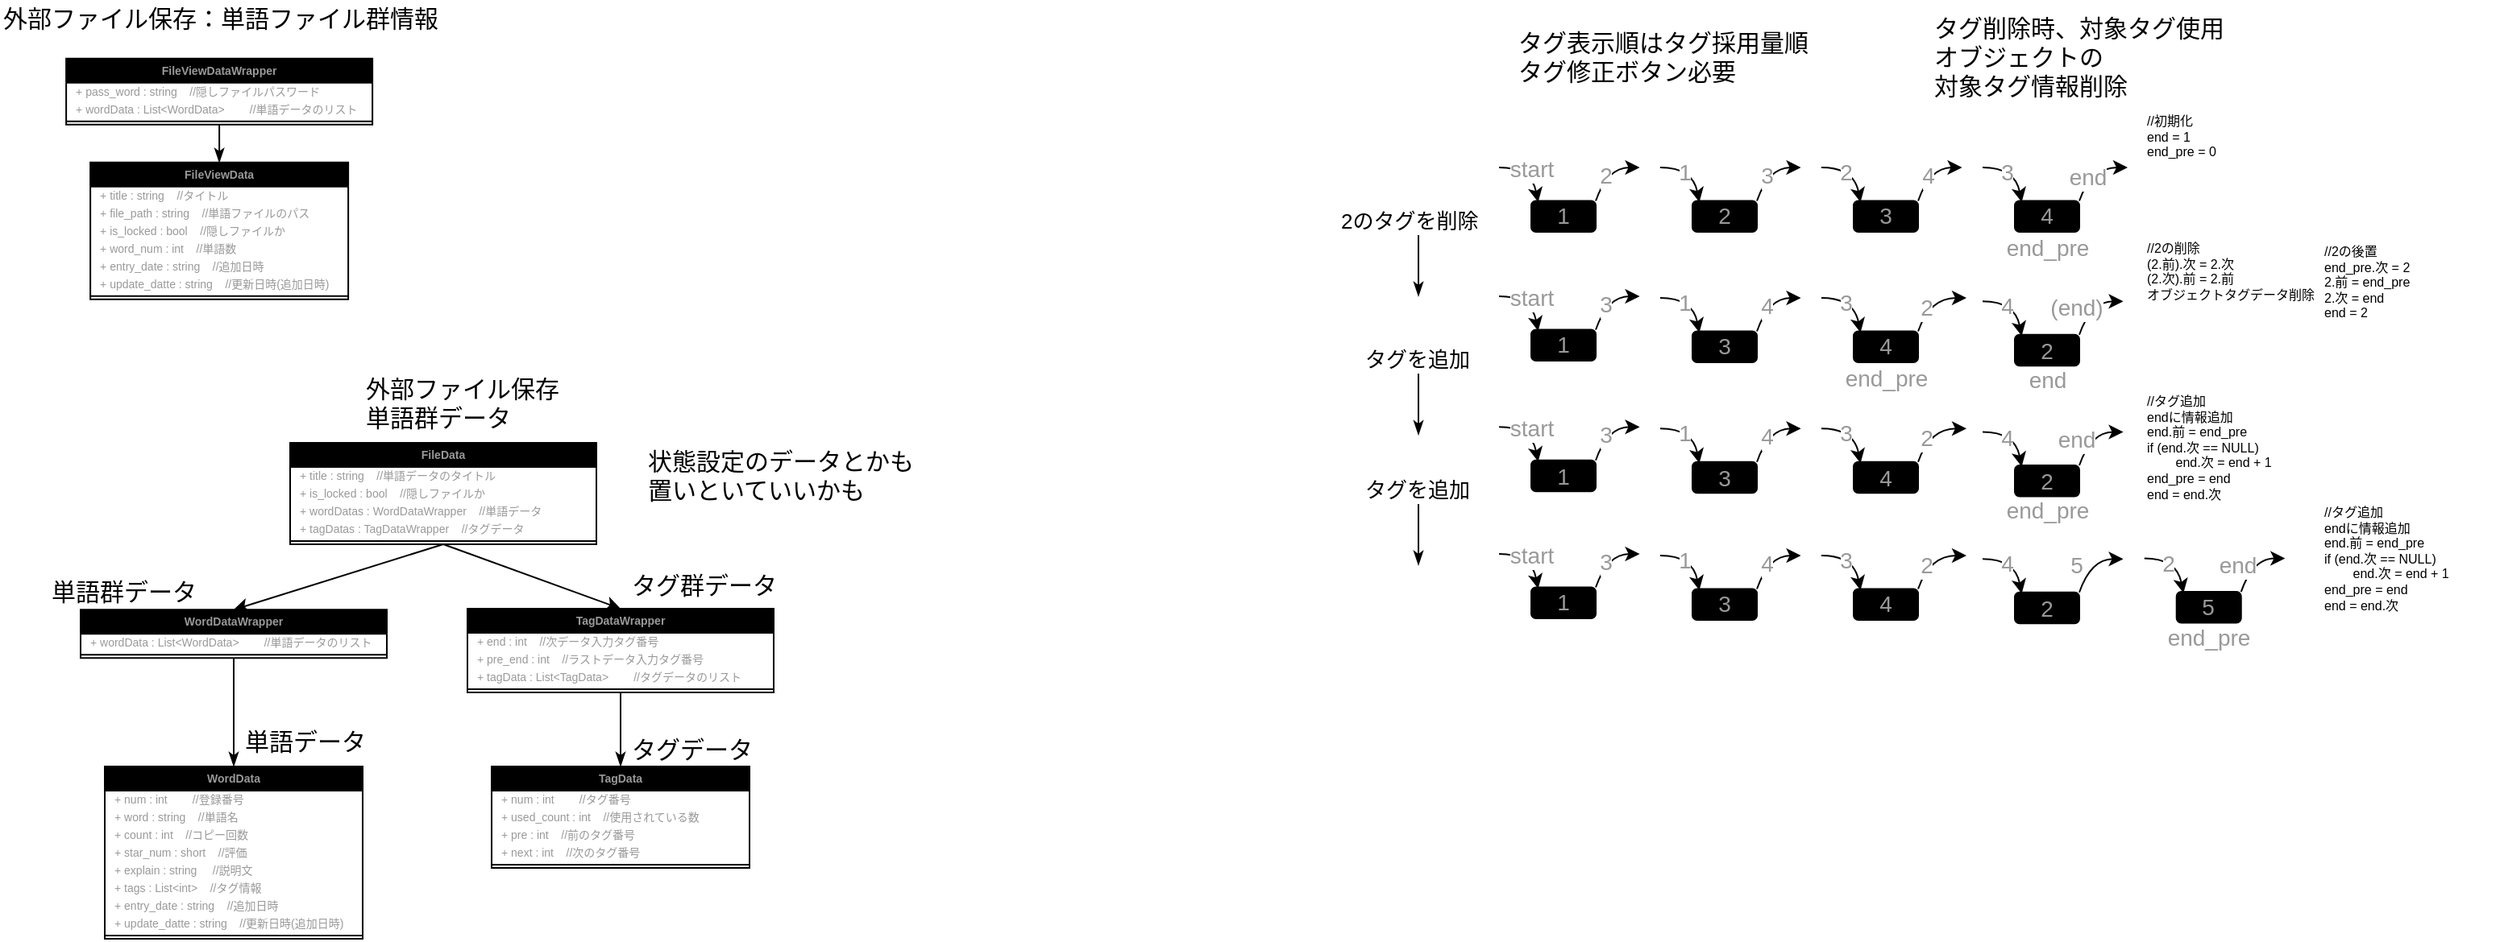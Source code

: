 <mxfile>
    <diagram id="vcL6-Ej94j082WODxmDW" name="データ設計">
        <mxGraphModel dx="571" dy="265" grid="1" gridSize="10" guides="1" tooltips="1" connect="1" arrows="1" fold="1" page="1" pageScale="1" pageWidth="827" pageHeight="1169" math="0" shadow="0">
            <root>
                <mxCell id="0"/>
                <mxCell id="1" parent="0"/>
                <mxCell id="2" style="edgeStyle=none;jumpSize=3;html=1;fontSize=7;fontColor=#999999;endArrow=classicThin;endFill=1;exitX=0.5;exitY=1;exitDx=0;exitDy=0;entryX=0.5;entryY=0;entryDx=0;entryDy=0;" edge="1" parent="1" source="13" target="3">
                    <mxGeometry relative="1" as="geometry">
                        <mxPoint x="176.06" y="220.43" as="targetPoint"/>
                        <mxPoint x="196.06" y="210.43" as="sourcePoint"/>
                    </mxGeometry>
                </mxCell>
                <mxCell id="3" value="FileViewData" style="swimlane;fontStyle=1;align=center;verticalAlign=middle;childLayout=stackLayout;horizontal=1;startSize=15;horizontalStack=0;resizeParent=1;resizeParentMax=0;resizeLast=0;collapsible=1;marginBottom=0;labelBackgroundColor=none;sketch=0;fontSize=7;fontColor=#999999;fillColor=#000000;spacingLeft=0;" vertex="1" parent="1">
                    <mxGeometry x="96.06" y="224.93" width="160" height="85" as="geometry">
                        <mxRectangle x="550" y="410" width="90" height="20" as="alternateBounds"/>
                    </mxGeometry>
                </mxCell>
                <mxCell id="4" value="+ title : string    //タイトル" style="text;strokeColor=none;fillColor=none;align=left;verticalAlign=middle;spacingLeft=4;spacingRight=4;overflow=hidden;rotatable=0;points=[[0,0.5],[1,0.5]];portConstraint=eastwest;labelBackgroundColor=none;sketch=0;fontSize=7;fontColor=#999999;" vertex="1" parent="3">
                    <mxGeometry y="15" width="160" height="11" as="geometry"/>
                </mxCell>
                <mxCell id="150" value="+ file_path : string    //単語ファイルのパス" style="text;strokeColor=none;fillColor=none;align=left;verticalAlign=middle;spacingLeft=4;spacingRight=4;overflow=hidden;rotatable=0;points=[[0,0.5],[1,0.5]];portConstraint=eastwest;labelBackgroundColor=none;sketch=0;fontSize=7;fontColor=#999999;" vertex="1" parent="3">
                    <mxGeometry y="26" width="160" height="11" as="geometry"/>
                </mxCell>
                <mxCell id="5" value="+ is_locked : bool    //隠しファイルか" style="text;strokeColor=none;fillColor=none;align=left;verticalAlign=middle;spacingLeft=4;spacingRight=4;overflow=hidden;rotatable=0;points=[[0,0.5],[1,0.5]];portConstraint=eastwest;labelBackgroundColor=none;sketch=0;fontSize=7;fontColor=#999999;" vertex="1" parent="3">
                    <mxGeometry y="37" width="160" height="11" as="geometry"/>
                </mxCell>
                <mxCell id="9" value="+ word_num : int    //単語数" style="text;strokeColor=none;fillColor=none;align=left;verticalAlign=middle;spacingLeft=4;spacingRight=4;overflow=hidden;rotatable=0;points=[[0,0.5],[1,0.5]];portConstraint=eastwest;labelBackgroundColor=none;sketch=0;fontSize=7;fontColor=#999999;" vertex="1" parent="3">
                    <mxGeometry y="48" width="160" height="11" as="geometry"/>
                </mxCell>
                <mxCell id="10" value="+ entry_date : string    //追加日時" style="text;strokeColor=none;fillColor=none;align=left;verticalAlign=middle;spacingLeft=4;spacingRight=4;overflow=hidden;rotatable=0;points=[[0,0.5],[1,0.5]];portConstraint=eastwest;labelBackgroundColor=none;sketch=0;fontSize=7;fontColor=#999999;" vertex="1" parent="3">
                    <mxGeometry y="59" width="160" height="11" as="geometry"/>
                </mxCell>
                <mxCell id="11" value="+ update_datte : string    //更新日時(追加日時)" style="text;strokeColor=none;fillColor=none;align=left;verticalAlign=middle;spacingLeft=4;spacingRight=4;overflow=hidden;rotatable=0;points=[[0,0.5],[1,0.5]];portConstraint=eastwest;labelBackgroundColor=none;sketch=0;fontSize=7;fontColor=#999999;" vertex="1" parent="3">
                    <mxGeometry y="70" width="160" height="11" as="geometry"/>
                </mxCell>
                <mxCell id="12" value="" style="line;strokeWidth=1;fillColor=none;align=left;verticalAlign=middle;spacingTop=-1;spacingLeft=3;spacingRight=3;rotatable=0;labelPosition=right;points=[];portConstraint=eastwest;strokeColor=inherit;labelBackgroundColor=none;sketch=0;fontSize=7;fontColor=#999999;" vertex="1" parent="3">
                    <mxGeometry y="81" width="160" height="4" as="geometry"/>
                </mxCell>
                <mxCell id="13" value="FileViewDataWrapper" style="swimlane;fontStyle=1;align=center;verticalAlign=middle;childLayout=stackLayout;horizontal=1;startSize=15;horizontalStack=0;resizeParent=1;resizeParentMax=0;resizeLast=0;collapsible=1;marginBottom=0;labelBackgroundColor=none;sketch=0;fontSize=7;fontColor=#999999;fillColor=#000000;spacingLeft=0;" vertex="1" parent="1">
                    <mxGeometry x="81.06" y="160.43" width="190" height="41" as="geometry">
                        <mxRectangle x="550" y="410" width="90" height="20" as="alternateBounds"/>
                    </mxGeometry>
                </mxCell>
                <mxCell id="166" value="+ pass_word : string    //隠しファイルパスワード" style="text;strokeColor=none;fillColor=none;align=left;verticalAlign=middle;spacingLeft=4;spacingRight=4;overflow=hidden;rotatable=0;points=[[0,0.5],[1,0.5]];portConstraint=eastwest;labelBackgroundColor=none;sketch=0;fontSize=7;fontColor=#999999;" vertex="1" parent="13">
                    <mxGeometry y="15" width="190" height="11" as="geometry"/>
                </mxCell>
                <mxCell id="14" value="+ wordData : List&lt;WordData&gt;        //単語データのリスト" style="text;strokeColor=none;fillColor=none;align=left;verticalAlign=middle;spacingLeft=4;spacingRight=4;overflow=hidden;rotatable=0;points=[[0,0.5],[1,0.5]];portConstraint=eastwest;labelBackgroundColor=none;sketch=0;fontSize=7;fontColor=#999999;" vertex="1" parent="13">
                    <mxGeometry y="26" width="190" height="11" as="geometry"/>
                </mxCell>
                <mxCell id="15" value="" style="line;strokeWidth=1;fillColor=none;align=left;verticalAlign=middle;spacingTop=-1;spacingLeft=3;spacingRight=3;rotatable=0;labelPosition=right;points=[];portConstraint=eastwest;strokeColor=inherit;labelBackgroundColor=none;sketch=0;fontSize=7;fontColor=#999999;" vertex="1" parent="13">
                    <mxGeometry y="37" width="190" height="4" as="geometry"/>
                </mxCell>
                <mxCell id="16" value="外部ファイル保存：単語ファイル群情報" style="text;html=1;strokeColor=none;fillColor=none;align=left;verticalAlign=top;whiteSpace=wrap;rounded=0;labelBackgroundColor=default;sketch=0;fontSize=15;fontColor=default;spacingTop=-4;" vertex="1" parent="1">
                    <mxGeometry x="40" y="124.18" width="290" height="22" as="geometry"/>
                </mxCell>
                <mxCell id="18" value="タグ表示順はタグ採用量順&lt;br&gt;タグ修正ボタン必要" style="text;html=1;strokeColor=none;fillColor=none;align=left;verticalAlign=top;whiteSpace=wrap;rounded=0;labelBackgroundColor=default;sketch=0;fontSize=15;fontColor=default;spacingTop=-4;" vertex="1" parent="1">
                    <mxGeometry x="980" y="139" width="200" height="42" as="geometry"/>
                </mxCell>
                <mxCell id="19" style="edgeStyle=none;jumpSize=3;html=1;fontSize=7;fontColor=#999999;endArrow=classicThin;endFill=1;exitX=0.5;exitY=1;exitDx=0;exitDy=0;entryX=0.5;entryY=0;entryDx=0;entryDy=0;" edge="1" parent="1" source="30" target="20">
                    <mxGeometry relative="1" as="geometry">
                        <mxPoint x="185" y="562.63" as="targetPoint"/>
                        <mxPoint x="205" y="552.63" as="sourcePoint"/>
                    </mxGeometry>
                </mxCell>
                <mxCell id="20" value="WordData" style="swimlane;fontStyle=1;align=center;verticalAlign=middle;childLayout=stackLayout;horizontal=1;startSize=15;horizontalStack=0;resizeParent=1;resizeParentMax=0;resizeLast=0;collapsible=1;marginBottom=0;labelBackgroundColor=none;sketch=0;fontSize=7;fontColor=#999999;fillColor=#000000;spacingLeft=0;" vertex="1" parent="1">
                    <mxGeometry x="105" y="600" width="160" height="107" as="geometry">
                        <mxRectangle x="550" y="410" width="90" height="20" as="alternateBounds"/>
                    </mxGeometry>
                </mxCell>
                <mxCell id="21" value="+ num : int        //登録番号&#10;" style="text;strokeColor=none;fillColor=none;align=left;verticalAlign=middle;spacingLeft=4;spacingRight=4;overflow=hidden;rotatable=0;points=[[0,0.5],[1,0.5]];portConstraint=eastwest;labelBackgroundColor=none;sketch=0;fontSize=7;fontColor=#999999;" vertex="1" parent="20">
                    <mxGeometry y="15" width="160" height="11" as="geometry"/>
                </mxCell>
                <mxCell id="22" value="+ word : string    //単語名" style="text;strokeColor=none;fillColor=none;align=left;verticalAlign=middle;spacingLeft=4;spacingRight=4;overflow=hidden;rotatable=0;points=[[0,0.5],[1,0.5]];portConstraint=eastwest;labelBackgroundColor=none;sketch=0;fontSize=7;fontColor=#999999;" vertex="1" parent="20">
                    <mxGeometry y="26" width="160" height="11" as="geometry"/>
                </mxCell>
                <mxCell id="23" value="+ count : int    //コピー回数&#10;" style="text;strokeColor=none;fillColor=none;align=left;verticalAlign=middle;spacingLeft=4;spacingRight=4;overflow=hidden;rotatable=0;points=[[0,0.5],[1,0.5]];portConstraint=eastwest;labelBackgroundColor=none;sketch=0;fontSize=7;fontColor=#999999;" vertex="1" parent="20">
                    <mxGeometry y="37" width="160" height="11" as="geometry"/>
                </mxCell>
                <mxCell id="24" value="+ star_num : short    //評価" style="text;strokeColor=none;fillColor=none;align=left;verticalAlign=middle;spacingLeft=4;spacingRight=4;overflow=hidden;rotatable=0;points=[[0,0.5],[1,0.5]];portConstraint=eastwest;labelBackgroundColor=none;sketch=0;fontSize=7;fontColor=#999999;" vertex="1" parent="20">
                    <mxGeometry y="48" width="160" height="11" as="geometry"/>
                </mxCell>
                <mxCell id="25" value="+ explain : string     //説明文" style="text;strokeColor=none;fillColor=none;align=left;verticalAlign=middle;spacingLeft=4;spacingRight=4;overflow=hidden;rotatable=0;points=[[0,0.5],[1,0.5]];portConstraint=eastwest;labelBackgroundColor=none;sketch=0;fontSize=7;fontColor=#999999;" vertex="1" parent="20">
                    <mxGeometry y="59" width="160" height="11" as="geometry"/>
                </mxCell>
                <mxCell id="26" value="+ tags : List&lt;int&gt;    //タグ情報" style="text;strokeColor=none;fillColor=none;align=left;verticalAlign=middle;spacingLeft=4;spacingRight=4;overflow=hidden;rotatable=0;points=[[0,0.5],[1,0.5]];portConstraint=eastwest;labelBackgroundColor=none;sketch=0;fontSize=7;fontColor=#999999;" vertex="1" parent="20">
                    <mxGeometry y="70" width="160" height="11" as="geometry"/>
                </mxCell>
                <mxCell id="27" value="+ entry_date : string    //追加日時" style="text;strokeColor=none;fillColor=none;align=left;verticalAlign=middle;spacingLeft=4;spacingRight=4;overflow=hidden;rotatable=0;points=[[0,0.5],[1,0.5]];portConstraint=eastwest;labelBackgroundColor=none;sketch=0;fontSize=7;fontColor=#999999;" vertex="1" parent="20">
                    <mxGeometry y="81" width="160" height="11" as="geometry"/>
                </mxCell>
                <mxCell id="28" value="+ update_datte : string    //更新日時(追加日時)" style="text;strokeColor=none;fillColor=none;align=left;verticalAlign=middle;spacingLeft=4;spacingRight=4;overflow=hidden;rotatable=0;points=[[0,0.5],[1,0.5]];portConstraint=eastwest;labelBackgroundColor=none;sketch=0;fontSize=7;fontColor=#999999;" vertex="1" parent="20">
                    <mxGeometry y="92" width="160" height="11" as="geometry"/>
                </mxCell>
                <mxCell id="29" value="" style="line;strokeWidth=1;fillColor=none;align=left;verticalAlign=middle;spacingTop=-1;spacingLeft=3;spacingRight=3;rotatable=0;labelPosition=right;points=[];portConstraint=eastwest;strokeColor=inherit;labelBackgroundColor=none;sketch=0;fontSize=7;fontColor=#999999;" vertex="1" parent="20">
                    <mxGeometry y="103" width="160" height="4" as="geometry"/>
                </mxCell>
                <mxCell id="30" value="WordDataWrapper" style="swimlane;fontStyle=1;align=center;verticalAlign=middle;childLayout=stackLayout;horizontal=1;startSize=15;horizontalStack=0;resizeParent=1;resizeParentMax=0;resizeLast=0;collapsible=1;marginBottom=0;labelBackgroundColor=none;sketch=0;fontSize=7;fontColor=#999999;fillColor=#000000;spacingLeft=0;" vertex="1" parent="1">
                    <mxGeometry x="90" y="502.63" width="190" height="30" as="geometry">
                        <mxRectangle x="550" y="410" width="90" height="20" as="alternateBounds"/>
                    </mxGeometry>
                </mxCell>
                <mxCell id="31" value="+ wordData : List&lt;WordData&gt;        //単語データのリスト" style="text;strokeColor=none;fillColor=none;align=left;verticalAlign=middle;spacingLeft=4;spacingRight=4;overflow=hidden;rotatable=0;points=[[0,0.5],[1,0.5]];portConstraint=eastwest;labelBackgroundColor=none;sketch=0;fontSize=7;fontColor=#999999;" vertex="1" parent="30">
                    <mxGeometry y="15" width="190" height="11" as="geometry"/>
                </mxCell>
                <mxCell id="32" value="" style="line;strokeWidth=1;fillColor=none;align=left;verticalAlign=middle;spacingTop=-1;spacingLeft=3;spacingRight=3;rotatable=0;labelPosition=right;points=[];portConstraint=eastwest;strokeColor=inherit;labelBackgroundColor=none;sketch=0;fontSize=7;fontColor=#999999;" vertex="1" parent="30">
                    <mxGeometry y="26" width="190" height="4" as="geometry"/>
                </mxCell>
                <mxCell id="33" value="タグ削除時、対象タグ使用オブジェクトの&lt;br&gt;対象タグ情報削除" style="text;html=1;strokeColor=none;fillColor=none;align=left;verticalAlign=top;whiteSpace=wrap;rounded=0;labelBackgroundColor=default;sketch=0;fontSize=15;fontColor=default;spacingTop=-4;" vertex="1" parent="1">
                    <mxGeometry x="1238" y="130" width="190" height="42" as="geometry"/>
                </mxCell>
                <mxCell id="34" value="" style="curved=1;endArrow=classic;html=1;fontSize=7;fontColor=#999999;jumpSize=3;entryX=0.107;entryY=0.038;entryDx=0;entryDy=0;entryPerimeter=0;" edge="1" parent="1" target="36">
                    <mxGeometry width="50" height="50" relative="1" as="geometry">
                        <mxPoint x="970" y="228" as="sourcePoint"/>
                        <mxPoint x="960.36" y="305.306" as="targetPoint"/>
                        <Array as="points">
                            <mxPoint x="990" y="228"/>
                        </Array>
                    </mxGeometry>
                </mxCell>
                <mxCell id="35" value="start" style="edgeLabel;html=1;align=center;verticalAlign=middle;resizable=0;points=[];fontSize=14;fontColor=#999999;" vertex="1" connectable="0" parent="34">
                    <mxGeometry x="-0.304" y="-3" relative="1" as="geometry">
                        <mxPoint x="5" y="-2" as="offset"/>
                    </mxGeometry>
                </mxCell>
                <mxCell id="36" value="1" style="rounded=1;whiteSpace=wrap;html=1;labelBackgroundColor=#000000;sketch=0;fontSize=14;fontColor=#999999;fillColor=#000000;" vertex="1" parent="1">
                    <mxGeometry x="990" y="248.75" width="40" height="19.25" as="geometry"/>
                </mxCell>
                <mxCell id="37" value="" style="curved=1;endArrow=classic;html=1;fontSize=7;fontColor=#999999;jumpSize=3;entryX=0.107;entryY=0.038;entryDx=0;entryDy=0;entryPerimeter=0;exitX=1;exitY=0;exitDx=0;exitDy=0;" edge="1" parent="1" source="36">
                    <mxGeometry width="50" height="50" relative="1" as="geometry">
                        <mxPoint x="1033.0" y="249.482" as="sourcePoint"/>
                        <mxPoint x="1057.28" y="228" as="targetPoint"/>
                        <Array as="points">
                            <mxPoint x="1037.28" y="228"/>
                        </Array>
                    </mxGeometry>
                </mxCell>
                <mxCell id="38" value="2" style="edgeLabel;html=1;align=center;verticalAlign=middle;resizable=0;points=[];fontSize=14;fontColor=#999999;" vertex="1" connectable="0" parent="37">
                    <mxGeometry x="-0.304" y="-3" relative="1" as="geometry">
                        <mxPoint x="-2" y="-3" as="offset"/>
                    </mxGeometry>
                </mxCell>
                <mxCell id="39" value="" style="curved=1;endArrow=classic;html=1;fontSize=7;fontColor=#999999;jumpSize=3;entryX=0.107;entryY=0.038;entryDx=0;entryDy=0;entryPerimeter=0;" edge="1" parent="1" target="41">
                    <mxGeometry width="50" height="50" relative="1" as="geometry">
                        <mxPoint x="1070" y="228" as="sourcePoint"/>
                        <mxPoint x="1060.36" y="305.306" as="targetPoint"/>
                        <Array as="points">
                            <mxPoint x="1090" y="228"/>
                        </Array>
                    </mxGeometry>
                </mxCell>
                <mxCell id="40" value="1" style="edgeLabel;html=1;align=center;verticalAlign=middle;resizable=0;points=[];fontSize=14;fontColor=#999999;" vertex="1" connectable="0" parent="39">
                    <mxGeometry x="-0.304" y="-3" relative="1" as="geometry">
                        <mxPoint as="offset"/>
                    </mxGeometry>
                </mxCell>
                <mxCell id="41" value="2" style="rounded=1;whiteSpace=wrap;html=1;labelBackgroundColor=#000000;sketch=0;fontSize=14;fontColor=#999999;fillColor=#000000;" vertex="1" parent="1">
                    <mxGeometry x="1090" y="248.75" width="40" height="19.25" as="geometry"/>
                </mxCell>
                <mxCell id="42" value="" style="curved=1;endArrow=classic;html=1;fontSize=7;fontColor=#999999;jumpSize=3;entryX=0.107;entryY=0.038;entryDx=0;entryDy=0;entryPerimeter=0;exitX=1;exitY=0;exitDx=0;exitDy=0;" edge="1" parent="1" source="41">
                    <mxGeometry width="50" height="50" relative="1" as="geometry">
                        <mxPoint x="1133.0" y="249.482" as="sourcePoint"/>
                        <mxPoint x="1157.28" y="228" as="targetPoint"/>
                        <Array as="points">
                            <mxPoint x="1137.28" y="228"/>
                        </Array>
                    </mxGeometry>
                </mxCell>
                <mxCell id="43" value="3" style="edgeLabel;html=1;align=center;verticalAlign=middle;resizable=0;points=[];fontSize=14;fontColor=#999999;" vertex="1" connectable="0" parent="42">
                    <mxGeometry x="-0.304" y="-3" relative="1" as="geometry">
                        <mxPoint x="-2" y="-3" as="offset"/>
                    </mxGeometry>
                </mxCell>
                <mxCell id="44" value="" style="curved=1;endArrow=classic;html=1;fontSize=7;fontColor=#999999;jumpSize=3;entryX=0.107;entryY=0.038;entryDx=0;entryDy=0;entryPerimeter=0;" edge="1" parent="1" target="46">
                    <mxGeometry width="50" height="50" relative="1" as="geometry">
                        <mxPoint x="1170" y="228" as="sourcePoint"/>
                        <mxPoint x="1160.36" y="305.306" as="targetPoint"/>
                        <Array as="points">
                            <mxPoint x="1190" y="228"/>
                        </Array>
                    </mxGeometry>
                </mxCell>
                <mxCell id="45" value="2" style="edgeLabel;html=1;align=center;verticalAlign=middle;resizable=0;points=[];fontSize=14;fontColor=#999999;" vertex="1" connectable="0" parent="44">
                    <mxGeometry x="-0.304" y="-3" relative="1" as="geometry">
                        <mxPoint as="offset"/>
                    </mxGeometry>
                </mxCell>
                <mxCell id="46" value="3" style="rounded=1;whiteSpace=wrap;html=1;labelBackgroundColor=#000000;sketch=0;fontSize=14;fontColor=#999999;fillColor=#000000;" vertex="1" parent="1">
                    <mxGeometry x="1190" y="248.75" width="40" height="19.25" as="geometry"/>
                </mxCell>
                <mxCell id="47" value="" style="curved=1;endArrow=classic;html=1;fontSize=7;fontColor=#999999;jumpSize=3;entryX=0.107;entryY=0.038;entryDx=0;entryDy=0;entryPerimeter=0;exitX=1;exitY=0;exitDx=0;exitDy=0;" edge="1" parent="1" source="46">
                    <mxGeometry width="50" height="50" relative="1" as="geometry">
                        <mxPoint x="1233.0" y="249.482" as="sourcePoint"/>
                        <mxPoint x="1257.28" y="228" as="targetPoint"/>
                        <Array as="points">
                            <mxPoint x="1237.28" y="228"/>
                        </Array>
                    </mxGeometry>
                </mxCell>
                <mxCell id="48" value="4" style="edgeLabel;html=1;align=center;verticalAlign=middle;resizable=0;points=[];fontSize=14;fontColor=#999999;" vertex="1" connectable="0" parent="47">
                    <mxGeometry x="-0.304" y="-3" relative="1" as="geometry">
                        <mxPoint x="-2" y="-3" as="offset"/>
                    </mxGeometry>
                </mxCell>
                <mxCell id="49" value="" style="curved=1;endArrow=classic;html=1;fontSize=7;fontColor=#999999;jumpSize=3;entryX=0.107;entryY=0.038;entryDx=0;entryDy=0;entryPerimeter=0;" edge="1" parent="1" target="51">
                    <mxGeometry width="50" height="50" relative="1" as="geometry">
                        <mxPoint x="1270" y="228" as="sourcePoint"/>
                        <mxPoint x="1260.36" y="305.306" as="targetPoint"/>
                        <Array as="points">
                            <mxPoint x="1290" y="228"/>
                        </Array>
                    </mxGeometry>
                </mxCell>
                <mxCell id="50" value="3" style="edgeLabel;html=1;align=center;verticalAlign=middle;resizable=0;points=[];fontSize=14;fontColor=#999999;" vertex="1" connectable="0" parent="49">
                    <mxGeometry x="-0.304" y="-3" relative="1" as="geometry">
                        <mxPoint as="offset"/>
                    </mxGeometry>
                </mxCell>
                <mxCell id="51" value="4" style="rounded=1;whiteSpace=wrap;html=1;labelBackgroundColor=#000000;sketch=0;fontSize=14;fontColor=#999999;fillColor=#000000;" vertex="1" parent="1">
                    <mxGeometry x="1290" y="248.75" width="40" height="19.25" as="geometry"/>
                </mxCell>
                <mxCell id="52" value="" style="curved=1;endArrow=classic;html=1;fontSize=7;fontColor=#999999;jumpSize=3;exitX=1;exitY=0;exitDx=0;exitDy=0;" edge="1" parent="1" source="51">
                    <mxGeometry width="50" height="50" relative="1" as="geometry">
                        <mxPoint x="1333.0" y="249.482" as="sourcePoint"/>
                        <mxPoint x="1360" y="228" as="targetPoint"/>
                        <Array as="points">
                            <mxPoint x="1337.28" y="228"/>
                        </Array>
                    </mxGeometry>
                </mxCell>
                <mxCell id="53" value="end" style="edgeLabel;html=1;align=center;verticalAlign=middle;resizable=0;points=[];fontSize=14;fontColor=#999999;" vertex="1" connectable="0" parent="52">
                    <mxGeometry x="-0.304" y="-3" relative="1" as="geometry">
                        <mxPoint x="-3" y="-1" as="offset"/>
                    </mxGeometry>
                </mxCell>
                <mxCell id="54" value="end_pre" style="edgeLabel;html=1;align=center;verticalAlign=middle;resizable=0;points=[];fontSize=14;fontColor=#999999;" vertex="1" connectable="0" parent="52">
                    <mxGeometry x="-0.304" y="-3" relative="1" as="geometry">
                        <mxPoint x="-28" y="43" as="offset"/>
                    </mxGeometry>
                </mxCell>
                <mxCell id="55" value="" style="curved=1;endArrow=classic;html=1;fontSize=7;fontColor=#999999;jumpSize=3;entryX=0.107;entryY=0.038;entryDx=0;entryDy=0;entryPerimeter=0;" edge="1" parent="1" target="57">
                    <mxGeometry width="50" height="50" relative="1" as="geometry">
                        <mxPoint x="970" y="308" as="sourcePoint"/>
                        <mxPoint x="960.36" y="385.306" as="targetPoint"/>
                        <Array as="points">
                            <mxPoint x="990" y="308"/>
                        </Array>
                    </mxGeometry>
                </mxCell>
                <mxCell id="56" value="start" style="edgeLabel;html=1;align=center;verticalAlign=middle;resizable=0;points=[];fontSize=14;fontColor=#999999;" vertex="1" connectable="0" parent="55">
                    <mxGeometry x="-0.304" y="-3" relative="1" as="geometry">
                        <mxPoint x="5" y="-2" as="offset"/>
                    </mxGeometry>
                </mxCell>
                <mxCell id="57" value="1" style="rounded=1;whiteSpace=wrap;html=1;labelBackgroundColor=#000000;sketch=0;fontSize=14;fontColor=#999999;fillColor=#000000;" vertex="1" parent="1">
                    <mxGeometry x="990" y="328.75" width="40" height="19.25" as="geometry"/>
                </mxCell>
                <mxCell id="58" value="" style="curved=1;endArrow=classic;html=1;fontSize=7;fontColor=#999999;jumpSize=3;entryX=0.107;entryY=0.038;entryDx=0;entryDy=0;entryPerimeter=0;exitX=1;exitY=0;exitDx=0;exitDy=0;" edge="1" parent="1" source="57">
                    <mxGeometry width="50" height="50" relative="1" as="geometry">
                        <mxPoint x="1033.0" y="329.482" as="sourcePoint"/>
                        <mxPoint x="1057.28" y="308" as="targetPoint"/>
                        <Array as="points">
                            <mxPoint x="1037.28" y="308"/>
                        </Array>
                    </mxGeometry>
                </mxCell>
                <mxCell id="59" value="3" style="edgeLabel;html=1;align=center;verticalAlign=middle;resizable=0;points=[];fontSize=14;fontColor=#999999;" vertex="1" connectable="0" parent="58">
                    <mxGeometry x="-0.304" y="-3" relative="1" as="geometry">
                        <mxPoint x="-2" y="-3" as="offset"/>
                    </mxGeometry>
                </mxCell>
                <mxCell id="60" value="" style="curved=1;endArrow=classic;html=1;fontSize=7;fontColor=#999999;jumpSize=3;entryX=0.107;entryY=0.038;entryDx=0;entryDy=0;entryPerimeter=0;" edge="1" parent="1" target="62">
                    <mxGeometry width="50" height="50" relative="1" as="geometry">
                        <mxPoint x="1270" y="311.13" as="sourcePoint"/>
                        <mxPoint x="1260.36" y="388.436" as="targetPoint"/>
                        <Array as="points">
                            <mxPoint x="1290" y="311.13"/>
                        </Array>
                    </mxGeometry>
                </mxCell>
                <mxCell id="61" value="4" style="edgeLabel;html=1;align=center;verticalAlign=middle;resizable=0;points=[];fontSize=14;fontColor=#999999;" vertex="1" connectable="0" parent="60">
                    <mxGeometry x="-0.304" y="-3" relative="1" as="geometry">
                        <mxPoint as="offset"/>
                    </mxGeometry>
                </mxCell>
                <mxCell id="62" value="2" style="rounded=1;whiteSpace=wrap;html=1;labelBackgroundColor=#000000;sketch=0;fontSize=14;fontColor=#999999;fillColor=#000000;" vertex="1" parent="1">
                    <mxGeometry x="1290" y="331.88" width="40" height="19.25" as="geometry"/>
                </mxCell>
                <mxCell id="63" value="" style="curved=1;endArrow=classic;html=1;fontSize=7;fontColor=#999999;jumpSize=3;entryX=0.107;entryY=0.038;entryDx=0;entryDy=0;entryPerimeter=0;exitX=1;exitY=0;exitDx=0;exitDy=0;" edge="1" parent="1" source="62">
                    <mxGeometry width="50" height="50" relative="1" as="geometry">
                        <mxPoint x="1333.0" y="332.611" as="sourcePoint"/>
                        <mxPoint x="1357.28" y="311.13" as="targetPoint"/>
                        <Array as="points">
                            <mxPoint x="1337.28" y="311.13"/>
                        </Array>
                    </mxGeometry>
                </mxCell>
                <mxCell id="64" value="(end)" style="edgeLabel;html=1;align=center;verticalAlign=middle;resizable=0;points=[];fontSize=14;fontColor=#999999;" vertex="1" connectable="0" parent="63">
                    <mxGeometry x="-0.304" y="-3" relative="1" as="geometry">
                        <mxPoint x="-10" y="-4" as="offset"/>
                    </mxGeometry>
                </mxCell>
                <mxCell id="65" value="" style="curved=1;endArrow=classic;html=1;fontSize=7;fontColor=#999999;jumpSize=3;entryX=0.107;entryY=0.038;entryDx=0;entryDy=0;entryPerimeter=0;" edge="1" parent="1" target="67">
                    <mxGeometry width="50" height="50" relative="1" as="geometry">
                        <mxPoint x="1070" y="309.0" as="sourcePoint"/>
                        <mxPoint x="1060.36" y="386.306" as="targetPoint"/>
                        <Array as="points">
                            <mxPoint x="1090" y="309"/>
                        </Array>
                    </mxGeometry>
                </mxCell>
                <mxCell id="66" value="1" style="edgeLabel;html=1;align=center;verticalAlign=middle;resizable=0;points=[];fontSize=14;fontColor=#999999;" vertex="1" connectable="0" parent="65">
                    <mxGeometry x="-0.304" y="-3" relative="1" as="geometry">
                        <mxPoint as="offset"/>
                    </mxGeometry>
                </mxCell>
                <mxCell id="67" value="3" style="rounded=1;whiteSpace=wrap;html=1;labelBackgroundColor=#000000;sketch=0;fontSize=14;fontColor=#999999;fillColor=#000000;" vertex="1" parent="1">
                    <mxGeometry x="1090" y="329.75" width="40" height="19.25" as="geometry"/>
                </mxCell>
                <mxCell id="68" value="" style="curved=1;endArrow=classic;html=1;fontSize=7;fontColor=#999999;jumpSize=3;entryX=0.107;entryY=0.038;entryDx=0;entryDy=0;entryPerimeter=0;exitX=1;exitY=0;exitDx=0;exitDy=0;" edge="1" parent="1" source="67">
                    <mxGeometry width="50" height="50" relative="1" as="geometry">
                        <mxPoint x="1133.0" y="330.482" as="sourcePoint"/>
                        <mxPoint x="1157.28" y="309.0" as="targetPoint"/>
                        <Array as="points">
                            <mxPoint x="1137.28" y="309"/>
                        </Array>
                    </mxGeometry>
                </mxCell>
                <mxCell id="69" value="4" style="edgeLabel;html=1;align=center;verticalAlign=middle;resizable=0;points=[];fontSize=14;fontColor=#999999;" vertex="1" connectable="0" parent="68">
                    <mxGeometry x="-0.304" y="-3" relative="1" as="geometry">
                        <mxPoint x="-2" y="-3" as="offset"/>
                    </mxGeometry>
                </mxCell>
                <mxCell id="70" value="" style="curved=1;endArrow=classic;html=1;fontSize=7;fontColor=#999999;jumpSize=3;entryX=0.107;entryY=0.038;entryDx=0;entryDy=0;entryPerimeter=0;" edge="1" parent="1" target="72">
                    <mxGeometry width="50" height="50" relative="1" as="geometry">
                        <mxPoint x="1170" y="309.0" as="sourcePoint"/>
                        <mxPoint x="1160.36" y="386.306" as="targetPoint"/>
                        <Array as="points">
                            <mxPoint x="1190" y="309"/>
                        </Array>
                    </mxGeometry>
                </mxCell>
                <mxCell id="71" value="3" style="edgeLabel;html=1;align=center;verticalAlign=middle;resizable=0;points=[];fontSize=14;fontColor=#999999;" vertex="1" connectable="0" parent="70">
                    <mxGeometry x="-0.304" y="-3" relative="1" as="geometry">
                        <mxPoint as="offset"/>
                    </mxGeometry>
                </mxCell>
                <mxCell id="72" value="4" style="rounded=1;whiteSpace=wrap;html=1;labelBackgroundColor=#000000;sketch=0;fontSize=14;fontColor=#999999;fillColor=#000000;" vertex="1" parent="1">
                    <mxGeometry x="1190" y="329.75" width="40" height="19.25" as="geometry"/>
                </mxCell>
                <mxCell id="73" value="" style="curved=1;endArrow=classic;html=1;fontSize=7;fontColor=#999999;jumpSize=3;exitX=1;exitY=0;exitDx=0;exitDy=0;" edge="1" parent="1" source="72">
                    <mxGeometry width="50" height="50" relative="1" as="geometry">
                        <mxPoint x="1233.0" y="330.482" as="sourcePoint"/>
                        <mxPoint x="1260" y="309.0" as="targetPoint"/>
                        <Array as="points">
                            <mxPoint x="1237.28" y="309"/>
                        </Array>
                    </mxGeometry>
                </mxCell>
                <mxCell id="74" value="2" style="edgeLabel;html=1;align=center;verticalAlign=middle;resizable=0;points=[];fontSize=14;fontColor=#999999;" vertex="1" connectable="0" parent="73">
                    <mxGeometry x="-0.304" y="-3" relative="1" as="geometry">
                        <mxPoint x="-3" y="-1" as="offset"/>
                    </mxGeometry>
                </mxCell>
                <mxCell id="75" value="end_pre" style="edgeLabel;html=1;align=center;verticalAlign=middle;resizable=0;points=[];fontSize=14;fontColor=#999999;" vertex="1" connectable="0" parent="73">
                    <mxGeometry x="-0.304" y="-3" relative="1" as="geometry">
                        <mxPoint x="-28" y="43" as="offset"/>
                    </mxGeometry>
                </mxCell>
                <mxCell id="76" value="end" style="edgeLabel;html=1;align=center;verticalAlign=middle;resizable=0;points=[];fontSize=14;fontColor=#999999;" vertex="1" connectable="0" parent="73">
                    <mxGeometry x="-0.304" y="-3" relative="1" as="geometry">
                        <mxPoint x="72" y="44" as="offset"/>
                    </mxGeometry>
                </mxCell>
                <mxCell id="77" style="edgeStyle=none;jumpSize=3;html=1;fontSize=8;fontColor=#999999;endArrow=classicThin;endFill=1;" edge="1" parent="1" source="78">
                    <mxGeometry relative="1" as="geometry">
                        <mxPoint x="920" y="308" as="targetPoint"/>
                    </mxGeometry>
                </mxCell>
                <mxCell id="78" value="2のタグを削除" style="text;html=1;strokeColor=none;fillColor=none;align=left;verticalAlign=top;whiteSpace=wrap;rounded=0;labelBackgroundColor=default;sketch=0;fontSize=13;fontColor=default;spacingTop=-4;" vertex="1" parent="1">
                    <mxGeometry x="870" y="251" width="100" height="17" as="geometry"/>
                </mxCell>
                <mxCell id="79" value="//2の削除&lt;br&gt;(2.前).次 = 2.次&lt;br&gt;(2.次).前 = 2.前&lt;br&gt;オブジェクトタグデータ削除" style="text;html=1;strokeColor=none;fillColor=none;align=left;verticalAlign=top;whiteSpace=wrap;rounded=0;labelBackgroundColor=default;sketch=0;fontSize=8;fontColor=default;spacingTop=-4;" vertex="1" parent="1">
                    <mxGeometry x="1370" y="271" width="110" height="30.5" as="geometry"/>
                </mxCell>
                <mxCell id="80" value="//2の後置&lt;br&gt;end_pre.次 = 2&lt;br&gt;2.前 = end_pre&lt;br&gt;2.次 = end&lt;br&gt;end = 2" style="text;html=1;strokeColor=none;fillColor=none;align=left;verticalAlign=top;whiteSpace=wrap;rounded=0;labelBackgroundColor=default;sketch=0;fontSize=8;fontColor=default;spacingTop=-4;" vertex="1" parent="1">
                    <mxGeometry x="1480" y="273.31" width="110" height="36.62" as="geometry"/>
                </mxCell>
                <mxCell id="81" style="edgeStyle=none;jumpSize=3;html=1;fontSize=8;fontColor=#999999;endArrow=classicThin;endFill=1;" edge="1" parent="1" source="82">
                    <mxGeometry relative="1" as="geometry">
                        <mxPoint x="920" y="394.13" as="targetPoint"/>
                    </mxGeometry>
                </mxCell>
                <mxCell id="82" value="タグを追加" style="text;html=1;strokeColor=none;fillColor=none;align=left;verticalAlign=top;whiteSpace=wrap;rounded=0;labelBackgroundColor=default;sketch=0;fontSize=13;fontColor=default;spacingTop=-4;" vertex="1" parent="1">
                    <mxGeometry x="885" y="337.13" width="70" height="17" as="geometry"/>
                </mxCell>
                <mxCell id="83" value="" style="curved=1;endArrow=classic;html=1;fontSize=7;fontColor=#999999;jumpSize=3;entryX=0.107;entryY=0.038;entryDx=0;entryDy=0;entryPerimeter=0;" edge="1" parent="1" target="85">
                    <mxGeometry width="50" height="50" relative="1" as="geometry">
                        <mxPoint x="970" y="389.13" as="sourcePoint"/>
                        <mxPoint x="960.36" y="466.436" as="targetPoint"/>
                        <Array as="points">
                            <mxPoint x="990" y="389.13"/>
                        </Array>
                    </mxGeometry>
                </mxCell>
                <mxCell id="84" value="start" style="edgeLabel;html=1;align=center;verticalAlign=middle;resizable=0;points=[];fontSize=14;fontColor=#999999;" vertex="1" connectable="0" parent="83">
                    <mxGeometry x="-0.304" y="-3" relative="1" as="geometry">
                        <mxPoint x="5" y="-2" as="offset"/>
                    </mxGeometry>
                </mxCell>
                <mxCell id="85" value="1" style="rounded=1;whiteSpace=wrap;html=1;labelBackgroundColor=#000000;sketch=0;fontSize=14;fontColor=#999999;fillColor=#000000;" vertex="1" parent="1">
                    <mxGeometry x="990" y="409.88" width="40" height="19.25" as="geometry"/>
                </mxCell>
                <mxCell id="86" value="" style="curved=1;endArrow=classic;html=1;fontSize=7;fontColor=#999999;jumpSize=3;entryX=0.107;entryY=0.038;entryDx=0;entryDy=0;entryPerimeter=0;exitX=1;exitY=0;exitDx=0;exitDy=0;" edge="1" parent="1" source="85">
                    <mxGeometry width="50" height="50" relative="1" as="geometry">
                        <mxPoint x="1033.0" y="410.611" as="sourcePoint"/>
                        <mxPoint x="1057.28" y="389.13" as="targetPoint"/>
                        <Array as="points">
                            <mxPoint x="1037.28" y="389.13"/>
                        </Array>
                    </mxGeometry>
                </mxCell>
                <mxCell id="87" value="3" style="edgeLabel;html=1;align=center;verticalAlign=middle;resizable=0;points=[];fontSize=14;fontColor=#999999;" vertex="1" connectable="0" parent="86">
                    <mxGeometry x="-0.304" y="-3" relative="1" as="geometry">
                        <mxPoint x="-2" y="-3" as="offset"/>
                    </mxGeometry>
                </mxCell>
                <mxCell id="88" value="" style="curved=1;endArrow=classic;html=1;fontSize=7;fontColor=#999999;jumpSize=3;entryX=0.107;entryY=0.038;entryDx=0;entryDy=0;entryPerimeter=0;" edge="1" parent="1" target="90">
                    <mxGeometry width="50" height="50" relative="1" as="geometry">
                        <mxPoint x="1270" y="392.26" as="sourcePoint"/>
                        <mxPoint x="1260.36" y="469.566" as="targetPoint"/>
                        <Array as="points">
                            <mxPoint x="1290" y="392.26"/>
                        </Array>
                    </mxGeometry>
                </mxCell>
                <mxCell id="89" value="4" style="edgeLabel;html=1;align=center;verticalAlign=middle;resizable=0;points=[];fontSize=14;fontColor=#999999;" vertex="1" connectable="0" parent="88">
                    <mxGeometry x="-0.304" y="-3" relative="1" as="geometry">
                        <mxPoint as="offset"/>
                    </mxGeometry>
                </mxCell>
                <mxCell id="90" value="2" style="rounded=1;whiteSpace=wrap;html=1;labelBackgroundColor=#000000;sketch=0;fontSize=14;fontColor=#999999;fillColor=#000000;" vertex="1" parent="1">
                    <mxGeometry x="1290" y="413.01" width="40" height="19.25" as="geometry"/>
                </mxCell>
                <mxCell id="91" value="" style="curved=1;endArrow=classic;html=1;fontSize=7;fontColor=#999999;jumpSize=3;entryX=0.107;entryY=0.038;entryDx=0;entryDy=0;entryPerimeter=0;exitX=1;exitY=0;exitDx=0;exitDy=0;" edge="1" parent="1" source="90">
                    <mxGeometry width="50" height="50" relative="1" as="geometry">
                        <mxPoint x="1333.0" y="413.742" as="sourcePoint"/>
                        <mxPoint x="1357.28" y="392.26" as="targetPoint"/>
                        <Array as="points">
                            <mxPoint x="1337.28" y="392.26"/>
                        </Array>
                    </mxGeometry>
                </mxCell>
                <mxCell id="92" value="end" style="edgeLabel;html=1;align=center;verticalAlign=middle;resizable=0;points=[];fontSize=14;fontColor=#999999;" vertex="1" connectable="0" parent="91">
                    <mxGeometry x="-0.304" y="-3" relative="1" as="geometry">
                        <mxPoint x="-10" y="-4" as="offset"/>
                    </mxGeometry>
                </mxCell>
                <mxCell id="93" value="" style="curved=1;endArrow=classic;html=1;fontSize=7;fontColor=#999999;jumpSize=3;entryX=0.107;entryY=0.038;entryDx=0;entryDy=0;entryPerimeter=0;" edge="1" parent="1" target="95">
                    <mxGeometry width="50" height="50" relative="1" as="geometry">
                        <mxPoint x="1070" y="390.13" as="sourcePoint"/>
                        <mxPoint x="1060.36" y="467.436" as="targetPoint"/>
                        <Array as="points">
                            <mxPoint x="1090" y="390.13"/>
                        </Array>
                    </mxGeometry>
                </mxCell>
                <mxCell id="94" value="1" style="edgeLabel;html=1;align=center;verticalAlign=middle;resizable=0;points=[];fontSize=14;fontColor=#999999;" vertex="1" connectable="0" parent="93">
                    <mxGeometry x="-0.304" y="-3" relative="1" as="geometry">
                        <mxPoint as="offset"/>
                    </mxGeometry>
                </mxCell>
                <mxCell id="95" value="3" style="rounded=1;whiteSpace=wrap;html=1;labelBackgroundColor=#000000;sketch=0;fontSize=14;fontColor=#999999;fillColor=#000000;" vertex="1" parent="1">
                    <mxGeometry x="1090" y="410.88" width="40" height="19.25" as="geometry"/>
                </mxCell>
                <mxCell id="96" value="" style="curved=1;endArrow=classic;html=1;fontSize=7;fontColor=#999999;jumpSize=3;entryX=0.107;entryY=0.038;entryDx=0;entryDy=0;entryPerimeter=0;exitX=1;exitY=0;exitDx=0;exitDy=0;" edge="1" parent="1" source="95">
                    <mxGeometry width="50" height="50" relative="1" as="geometry">
                        <mxPoint x="1133.0" y="411.611" as="sourcePoint"/>
                        <mxPoint x="1157.28" y="390.13" as="targetPoint"/>
                        <Array as="points">
                            <mxPoint x="1137.28" y="390.13"/>
                        </Array>
                    </mxGeometry>
                </mxCell>
                <mxCell id="97" value="4" style="edgeLabel;html=1;align=center;verticalAlign=middle;resizable=0;points=[];fontSize=14;fontColor=#999999;" vertex="1" connectable="0" parent="96">
                    <mxGeometry x="-0.304" y="-3" relative="1" as="geometry">
                        <mxPoint x="-2" y="-3" as="offset"/>
                    </mxGeometry>
                </mxCell>
                <mxCell id="98" value="" style="curved=1;endArrow=classic;html=1;fontSize=7;fontColor=#999999;jumpSize=3;entryX=0.107;entryY=0.038;entryDx=0;entryDy=0;entryPerimeter=0;" edge="1" parent="1" target="100">
                    <mxGeometry width="50" height="50" relative="1" as="geometry">
                        <mxPoint x="1170" y="390.13" as="sourcePoint"/>
                        <mxPoint x="1160.36" y="467.436" as="targetPoint"/>
                        <Array as="points">
                            <mxPoint x="1190" y="390.13"/>
                        </Array>
                    </mxGeometry>
                </mxCell>
                <mxCell id="99" value="3" style="edgeLabel;html=1;align=center;verticalAlign=middle;resizable=0;points=[];fontSize=14;fontColor=#999999;" vertex="1" connectable="0" parent="98">
                    <mxGeometry x="-0.304" y="-3" relative="1" as="geometry">
                        <mxPoint as="offset"/>
                    </mxGeometry>
                </mxCell>
                <mxCell id="100" value="4" style="rounded=1;whiteSpace=wrap;html=1;labelBackgroundColor=#000000;sketch=0;fontSize=14;fontColor=#999999;fillColor=#000000;" vertex="1" parent="1">
                    <mxGeometry x="1190" y="410.88" width="40" height="19.25" as="geometry"/>
                </mxCell>
                <mxCell id="101" value="" style="curved=1;endArrow=classic;html=1;fontSize=7;fontColor=#999999;jumpSize=3;exitX=1;exitY=0;exitDx=0;exitDy=0;" edge="1" parent="1" source="100">
                    <mxGeometry width="50" height="50" relative="1" as="geometry">
                        <mxPoint x="1233.0" y="411.611" as="sourcePoint"/>
                        <mxPoint x="1260" y="390.13" as="targetPoint"/>
                        <Array as="points">
                            <mxPoint x="1237.28" y="390.13"/>
                        </Array>
                    </mxGeometry>
                </mxCell>
                <mxCell id="102" value="2" style="edgeLabel;html=1;align=center;verticalAlign=middle;resizable=0;points=[];fontSize=14;fontColor=#999999;" vertex="1" connectable="0" parent="101">
                    <mxGeometry x="-0.304" y="-3" relative="1" as="geometry">
                        <mxPoint x="-3" y="-1" as="offset"/>
                    </mxGeometry>
                </mxCell>
                <mxCell id="103" value="end_pre" style="edgeLabel;html=1;align=center;verticalAlign=middle;resizable=0;points=[];fontSize=14;fontColor=#999999;" vertex="1" connectable="0" parent="101">
                    <mxGeometry x="-0.304" y="-3" relative="1" as="geometry">
                        <mxPoint x="72" y="44" as="offset"/>
                    </mxGeometry>
                </mxCell>
                <mxCell id="104" style="edgeStyle=none;jumpSize=3;html=1;fontSize=8;fontColor=#999999;endArrow=classicThin;endFill=1;" edge="1" parent="1" source="105">
                    <mxGeometry relative="1" as="geometry">
                        <mxPoint x="920" y="475" as="targetPoint"/>
                    </mxGeometry>
                </mxCell>
                <mxCell id="105" value="タグを追加" style="text;html=1;strokeColor=none;fillColor=none;align=left;verticalAlign=top;whiteSpace=wrap;rounded=0;labelBackgroundColor=default;sketch=0;fontSize=13;fontColor=default;spacingTop=-4;" vertex="1" parent="1">
                    <mxGeometry x="885" y="418" width="70" height="17" as="geometry"/>
                </mxCell>
                <mxCell id="106" value="" style="curved=1;endArrow=classic;html=1;fontSize=7;fontColor=#999999;jumpSize=3;entryX=0.107;entryY=0.038;entryDx=0;entryDy=0;entryPerimeter=0;" edge="1" parent="1" target="108">
                    <mxGeometry width="50" height="50" relative="1" as="geometry">
                        <mxPoint x="970" y="468" as="sourcePoint"/>
                        <mxPoint x="960.36" y="545.306" as="targetPoint"/>
                        <Array as="points">
                            <mxPoint x="990" y="468"/>
                        </Array>
                    </mxGeometry>
                </mxCell>
                <mxCell id="107" value="start" style="edgeLabel;html=1;align=center;verticalAlign=middle;resizable=0;points=[];fontSize=14;fontColor=#999999;" vertex="1" connectable="0" parent="106">
                    <mxGeometry x="-0.304" y="-3" relative="1" as="geometry">
                        <mxPoint x="5" y="-2" as="offset"/>
                    </mxGeometry>
                </mxCell>
                <mxCell id="108" value="1" style="rounded=1;whiteSpace=wrap;html=1;labelBackgroundColor=#000000;sketch=0;fontSize=14;fontColor=#999999;fillColor=#000000;" vertex="1" parent="1">
                    <mxGeometry x="990" y="488.75" width="40" height="19.25" as="geometry"/>
                </mxCell>
                <mxCell id="109" value="" style="curved=1;endArrow=classic;html=1;fontSize=7;fontColor=#999999;jumpSize=3;entryX=0.107;entryY=0.038;entryDx=0;entryDy=0;entryPerimeter=0;exitX=1;exitY=0;exitDx=0;exitDy=0;" edge="1" parent="1" source="108">
                    <mxGeometry width="50" height="50" relative="1" as="geometry">
                        <mxPoint x="1033.0" y="489.482" as="sourcePoint"/>
                        <mxPoint x="1057.28" y="468" as="targetPoint"/>
                        <Array as="points">
                            <mxPoint x="1037.28" y="468"/>
                        </Array>
                    </mxGeometry>
                </mxCell>
                <mxCell id="110" value="3" style="edgeLabel;html=1;align=center;verticalAlign=middle;resizable=0;points=[];fontSize=14;fontColor=#999999;" vertex="1" connectable="0" parent="109">
                    <mxGeometry x="-0.304" y="-3" relative="1" as="geometry">
                        <mxPoint x="-2" y="-3" as="offset"/>
                    </mxGeometry>
                </mxCell>
                <mxCell id="111" value="" style="curved=1;endArrow=classic;html=1;fontSize=7;fontColor=#999999;jumpSize=3;entryX=0.107;entryY=0.038;entryDx=0;entryDy=0;entryPerimeter=0;" edge="1" parent="1" target="113">
                    <mxGeometry width="50" height="50" relative="1" as="geometry">
                        <mxPoint x="1270" y="471.13" as="sourcePoint"/>
                        <mxPoint x="1260.36" y="548.436" as="targetPoint"/>
                        <Array as="points">
                            <mxPoint x="1290" y="471.13"/>
                        </Array>
                    </mxGeometry>
                </mxCell>
                <mxCell id="112" value="4" style="edgeLabel;html=1;align=center;verticalAlign=middle;resizable=0;points=[];fontSize=14;fontColor=#999999;" vertex="1" connectable="0" parent="111">
                    <mxGeometry x="-0.304" y="-3" relative="1" as="geometry">
                        <mxPoint as="offset"/>
                    </mxGeometry>
                </mxCell>
                <mxCell id="113" value="2" style="rounded=1;whiteSpace=wrap;html=1;labelBackgroundColor=#000000;sketch=0;fontSize=14;fontColor=#999999;fillColor=#000000;" vertex="1" parent="1">
                    <mxGeometry x="1290" y="491.88" width="40" height="19.25" as="geometry"/>
                </mxCell>
                <mxCell id="114" value="" style="curved=1;endArrow=classic;html=1;fontSize=7;fontColor=#999999;jumpSize=3;entryX=0.107;entryY=0.038;entryDx=0;entryDy=0;entryPerimeter=0;exitX=1;exitY=0;exitDx=0;exitDy=0;" edge="1" parent="1" source="113">
                    <mxGeometry width="50" height="50" relative="1" as="geometry">
                        <mxPoint x="1333.0" y="492.611" as="sourcePoint"/>
                        <mxPoint x="1357.28" y="471.13" as="targetPoint"/>
                        <Array as="points">
                            <mxPoint x="1337.28" y="471.13"/>
                        </Array>
                    </mxGeometry>
                </mxCell>
                <mxCell id="115" value="5" style="edgeLabel;html=1;align=center;verticalAlign=middle;resizable=0;points=[];fontSize=14;fontColor=#999999;" vertex="1" connectable="0" parent="114">
                    <mxGeometry x="-0.304" y="-3" relative="1" as="geometry">
                        <mxPoint x="-10" y="-4" as="offset"/>
                    </mxGeometry>
                </mxCell>
                <mxCell id="116" value="" style="curved=1;endArrow=classic;html=1;fontSize=7;fontColor=#999999;jumpSize=3;entryX=0.107;entryY=0.038;entryDx=0;entryDy=0;entryPerimeter=0;" edge="1" parent="1" target="118">
                    <mxGeometry width="50" height="50" relative="1" as="geometry">
                        <mxPoint x="1070" y="469.0" as="sourcePoint"/>
                        <mxPoint x="1060.36" y="546.306" as="targetPoint"/>
                        <Array as="points">
                            <mxPoint x="1090" y="469"/>
                        </Array>
                    </mxGeometry>
                </mxCell>
                <mxCell id="117" value="1" style="edgeLabel;html=1;align=center;verticalAlign=middle;resizable=0;points=[];fontSize=14;fontColor=#999999;" vertex="1" connectable="0" parent="116">
                    <mxGeometry x="-0.304" y="-3" relative="1" as="geometry">
                        <mxPoint as="offset"/>
                    </mxGeometry>
                </mxCell>
                <mxCell id="118" value="3" style="rounded=1;whiteSpace=wrap;html=1;labelBackgroundColor=#000000;sketch=0;fontSize=14;fontColor=#999999;fillColor=#000000;" vertex="1" parent="1">
                    <mxGeometry x="1090" y="489.75" width="40" height="19.25" as="geometry"/>
                </mxCell>
                <mxCell id="119" value="" style="curved=1;endArrow=classic;html=1;fontSize=7;fontColor=#999999;jumpSize=3;entryX=0.107;entryY=0.038;entryDx=0;entryDy=0;entryPerimeter=0;exitX=1;exitY=0;exitDx=0;exitDy=0;" edge="1" parent="1" source="118">
                    <mxGeometry width="50" height="50" relative="1" as="geometry">
                        <mxPoint x="1133.0" y="490.482" as="sourcePoint"/>
                        <mxPoint x="1157.28" y="469.0" as="targetPoint"/>
                        <Array as="points">
                            <mxPoint x="1137.28" y="469"/>
                        </Array>
                    </mxGeometry>
                </mxCell>
                <mxCell id="120" value="4" style="edgeLabel;html=1;align=center;verticalAlign=middle;resizable=0;points=[];fontSize=14;fontColor=#999999;" vertex="1" connectable="0" parent="119">
                    <mxGeometry x="-0.304" y="-3" relative="1" as="geometry">
                        <mxPoint x="-2" y="-3" as="offset"/>
                    </mxGeometry>
                </mxCell>
                <mxCell id="121" value="" style="curved=1;endArrow=classic;html=1;fontSize=7;fontColor=#999999;jumpSize=3;entryX=0.107;entryY=0.038;entryDx=0;entryDy=0;entryPerimeter=0;" edge="1" parent="1" target="123">
                    <mxGeometry width="50" height="50" relative="1" as="geometry">
                        <mxPoint x="1170" y="469.0" as="sourcePoint"/>
                        <mxPoint x="1160.36" y="546.306" as="targetPoint"/>
                        <Array as="points">
                            <mxPoint x="1190" y="469"/>
                        </Array>
                    </mxGeometry>
                </mxCell>
                <mxCell id="122" value="3" style="edgeLabel;html=1;align=center;verticalAlign=middle;resizable=0;points=[];fontSize=14;fontColor=#999999;" vertex="1" connectable="0" parent="121">
                    <mxGeometry x="-0.304" y="-3" relative="1" as="geometry">
                        <mxPoint as="offset"/>
                    </mxGeometry>
                </mxCell>
                <mxCell id="123" value="4" style="rounded=1;whiteSpace=wrap;html=1;labelBackgroundColor=#000000;sketch=0;fontSize=14;fontColor=#999999;fillColor=#000000;" vertex="1" parent="1">
                    <mxGeometry x="1190" y="489.75" width="40" height="19.25" as="geometry"/>
                </mxCell>
                <mxCell id="124" value="" style="curved=1;endArrow=classic;html=1;fontSize=7;fontColor=#999999;jumpSize=3;exitX=1;exitY=0;exitDx=0;exitDy=0;" edge="1" parent="1" source="123">
                    <mxGeometry width="50" height="50" relative="1" as="geometry">
                        <mxPoint x="1233.0" y="490.482" as="sourcePoint"/>
                        <mxPoint x="1260" y="469.0" as="targetPoint"/>
                        <Array as="points">
                            <mxPoint x="1237.28" y="469"/>
                        </Array>
                    </mxGeometry>
                </mxCell>
                <mxCell id="125" value="2" style="edgeLabel;html=1;align=center;verticalAlign=middle;resizable=0;points=[];fontSize=14;fontColor=#999999;" vertex="1" connectable="0" parent="124">
                    <mxGeometry x="-0.304" y="-3" relative="1" as="geometry">
                        <mxPoint x="-3" y="-1" as="offset"/>
                    </mxGeometry>
                </mxCell>
                <mxCell id="126" value="end_pre" style="edgeLabel;html=1;align=center;verticalAlign=middle;resizable=0;points=[];fontSize=14;fontColor=#999999;" vertex="1" connectable="0" parent="124">
                    <mxGeometry x="-0.304" y="-3" relative="1" as="geometry">
                        <mxPoint x="172" y="44" as="offset"/>
                    </mxGeometry>
                </mxCell>
                <mxCell id="127" value="" style="curved=1;endArrow=classic;html=1;fontSize=7;fontColor=#999999;jumpSize=3;entryX=0.107;entryY=0.038;entryDx=0;entryDy=0;entryPerimeter=0;" edge="1" parent="1" target="129">
                    <mxGeometry width="50" height="50" relative="1" as="geometry">
                        <mxPoint x="1370.36" y="470.8" as="sourcePoint"/>
                        <mxPoint x="1360.72" y="548.106" as="targetPoint"/>
                        <Array as="points">
                            <mxPoint x="1390.36" y="470.8"/>
                        </Array>
                    </mxGeometry>
                </mxCell>
                <mxCell id="128" value="2" style="edgeLabel;html=1;align=center;verticalAlign=middle;resizable=0;points=[];fontSize=14;fontColor=#999999;" vertex="1" connectable="0" parent="127">
                    <mxGeometry x="-0.304" y="-3" relative="1" as="geometry">
                        <mxPoint as="offset"/>
                    </mxGeometry>
                </mxCell>
                <mxCell id="129" value="5" style="rounded=1;whiteSpace=wrap;html=1;labelBackgroundColor=#000000;sketch=0;fontSize=14;fontColor=#999999;fillColor=#000000;" vertex="1" parent="1">
                    <mxGeometry x="1390.36" y="491.55" width="40" height="19.25" as="geometry"/>
                </mxCell>
                <mxCell id="130" value="" style="curved=1;endArrow=classic;html=1;fontSize=7;fontColor=#999999;jumpSize=3;entryX=0.107;entryY=0.038;entryDx=0;entryDy=0;entryPerimeter=0;exitX=1;exitY=0;exitDx=0;exitDy=0;" edge="1" parent="1" source="129">
                    <mxGeometry width="50" height="50" relative="1" as="geometry">
                        <mxPoint x="1433.36" y="492.282" as="sourcePoint"/>
                        <mxPoint x="1457.64" y="470.8" as="targetPoint"/>
                        <Array as="points">
                            <mxPoint x="1437.64" y="470.8"/>
                        </Array>
                    </mxGeometry>
                </mxCell>
                <mxCell id="131" value="end" style="edgeLabel;html=1;align=center;verticalAlign=middle;resizable=0;points=[];fontSize=14;fontColor=#999999;" vertex="1" connectable="0" parent="130">
                    <mxGeometry x="-0.304" y="-3" relative="1" as="geometry">
                        <mxPoint x="-10" y="-4" as="offset"/>
                    </mxGeometry>
                </mxCell>
                <mxCell id="132" value="//タグ追加&lt;br&gt;endに情報追加&lt;br&gt;end.前 = end_pre&lt;br&gt;if (end.次 == NULL)&lt;br&gt;&lt;span style=&quot;&quot;&gt;&#9;&lt;/span&gt;&lt;span style=&quot;&quot;&gt;&#9;&lt;/span&gt;&lt;span style=&quot;white-space: pre;&quot;&gt;&#9;&lt;/span&gt;end.次 = end + 1&lt;br&gt;end_pre = end&lt;br&gt;end = end.次" style="text;html=1;strokeColor=none;fillColor=none;align=left;verticalAlign=top;whiteSpace=wrap;rounded=0;labelBackgroundColor=default;sketch=0;fontSize=8;fontColor=default;spacingTop=-4;" vertex="1" parent="1">
                    <mxGeometry x="1480" y="435" width="110" height="63" as="geometry"/>
                </mxCell>
                <mxCell id="133" value="//初期化&lt;br&gt;end = 1&lt;br&gt;end_pre = 0" style="text;html=1;strokeColor=none;fillColor=none;align=left;verticalAlign=top;whiteSpace=wrap;rounded=0;labelBackgroundColor=default;sketch=0;fontSize=8;fontColor=default;spacingTop=-4;" vertex="1" parent="1">
                    <mxGeometry x="1370" y="192" width="110" height="30.5" as="geometry"/>
                </mxCell>
                <mxCell id="134" value="//タグ追加&lt;br&gt;endに情報追加&lt;br&gt;end.前 = end_pre&lt;br&gt;if (end.次 == NULL)&lt;br&gt;&lt;span style=&quot;&quot;&gt;&#9;&lt;/span&gt;&lt;span style=&quot;&quot;&gt;&#9;&lt;/span&gt;&lt;span style=&quot;white-space: pre;&quot;&gt;&#9;&lt;/span&gt;end.次 = end + 1&lt;br&gt;end_pre = end&lt;br&gt;end = end.次" style="text;html=1;strokeColor=none;fillColor=none;align=left;verticalAlign=top;whiteSpace=wrap;rounded=0;labelBackgroundColor=default;sketch=0;fontSize=8;fontColor=default;spacingTop=-4;" vertex="1" parent="1">
                    <mxGeometry x="1370" y="366.13" width="110" height="63" as="geometry"/>
                </mxCell>
                <mxCell id="135" style="edgeStyle=none;jumpSize=3;html=1;fontSize=7;fontColor=#999999;endArrow=classicThin;endFill=1;exitX=0.5;exitY=1;exitDx=0;exitDy=0;entryX=0.5;entryY=0;entryDx=0;entryDy=0;" edge="1" parent="1" source="142" target="136">
                    <mxGeometry relative="1" as="geometry">
                        <mxPoint x="425" y="581" as="targetPoint"/>
                        <mxPoint x="445" y="571" as="sourcePoint"/>
                    </mxGeometry>
                </mxCell>
                <mxCell id="136" value="TagData" style="swimlane;fontStyle=1;align=center;verticalAlign=middle;childLayout=stackLayout;horizontal=1;startSize=15;horizontalStack=0;resizeParent=1;resizeParentMax=0;resizeLast=0;collapsible=1;marginBottom=0;labelBackgroundColor=none;sketch=0;fontSize=7;fontColor=#999999;fillColor=#000000;spacingLeft=0;" vertex="1" parent="1">
                    <mxGeometry x="345" y="600" width="160" height="63" as="geometry">
                        <mxRectangle x="550" y="410" width="90" height="20" as="alternateBounds"/>
                    </mxGeometry>
                </mxCell>
                <mxCell id="137" value="+ num : int        //タグ番号" style="text;strokeColor=none;fillColor=none;align=left;verticalAlign=middle;spacingLeft=4;spacingRight=4;overflow=hidden;rotatable=0;points=[[0,0.5],[1,0.5]];portConstraint=eastwest;labelBackgroundColor=none;sketch=0;fontSize=7;fontColor=#999999;" vertex="1" parent="136">
                    <mxGeometry y="15" width="160" height="11" as="geometry"/>
                </mxCell>
                <mxCell id="138" value="+ used_count : int    //使用されている数" style="text;strokeColor=none;fillColor=none;align=left;verticalAlign=middle;spacingLeft=4;spacingRight=4;overflow=hidden;rotatable=0;points=[[0,0.5],[1,0.5]];portConstraint=eastwest;labelBackgroundColor=none;sketch=0;fontSize=7;fontColor=#999999;" vertex="1" parent="136">
                    <mxGeometry y="26" width="160" height="11" as="geometry"/>
                </mxCell>
                <mxCell id="139" value="+ pre : int    //前のタグ番号" style="text;strokeColor=none;fillColor=none;align=left;verticalAlign=middle;spacingLeft=4;spacingRight=4;overflow=hidden;rotatable=0;points=[[0,0.5],[1,0.5]];portConstraint=eastwest;labelBackgroundColor=none;sketch=0;fontSize=7;fontColor=#999999;" vertex="1" parent="136">
                    <mxGeometry y="37" width="160" height="11" as="geometry"/>
                </mxCell>
                <mxCell id="140" value="+ next : int    //次のタグ番号" style="text;strokeColor=none;fillColor=none;align=left;verticalAlign=middle;spacingLeft=4;spacingRight=4;overflow=hidden;rotatable=0;points=[[0,0.5],[1,0.5]];portConstraint=eastwest;labelBackgroundColor=none;sketch=0;fontSize=7;fontColor=#999999;" vertex="1" parent="136">
                    <mxGeometry y="48" width="160" height="11" as="geometry"/>
                </mxCell>
                <mxCell id="141" value="" style="line;strokeWidth=1;fillColor=none;align=left;verticalAlign=middle;spacingTop=-1;spacingLeft=3;spacingRight=3;rotatable=0;labelPosition=right;points=[];portConstraint=eastwest;strokeColor=inherit;labelBackgroundColor=none;sketch=0;fontSize=7;fontColor=#999999;" vertex="1" parent="136">
                    <mxGeometry y="59" width="160" height="4" as="geometry"/>
                </mxCell>
                <mxCell id="142" value="TagDataWrapper" style="swimlane;fontStyle=1;align=center;verticalAlign=middle;childLayout=stackLayout;horizontal=1;startSize=15;horizontalStack=0;resizeParent=1;resizeParentMax=0;resizeLast=0;collapsible=1;marginBottom=0;labelBackgroundColor=none;sketch=0;fontSize=7;fontColor=#999999;fillColor=#000000;spacingLeft=0;" vertex="1" parent="1">
                    <mxGeometry x="330" y="502" width="190" height="52" as="geometry">
                        <mxRectangle x="550" y="410" width="90" height="20" as="alternateBounds"/>
                    </mxGeometry>
                </mxCell>
                <mxCell id="143" value="+ end : int    //次データ入力タグ番号" style="text;strokeColor=none;fillColor=none;align=left;verticalAlign=middle;spacingLeft=4;spacingRight=4;overflow=hidden;rotatable=0;points=[[0,0.5],[1,0.5]];portConstraint=eastwest;labelBackgroundColor=none;sketch=0;fontSize=7;fontColor=#999999;" vertex="1" parent="142">
                    <mxGeometry y="15" width="190" height="11" as="geometry"/>
                </mxCell>
                <mxCell id="144" value="+ pre_end : int    //ラストデータ入力タグ番号" style="text;strokeColor=none;fillColor=none;align=left;verticalAlign=middle;spacingLeft=4;spacingRight=4;overflow=hidden;rotatable=0;points=[[0,0.5],[1,0.5]];portConstraint=eastwest;labelBackgroundColor=none;sketch=0;fontSize=7;fontColor=#999999;" vertex="1" parent="142">
                    <mxGeometry y="26" width="190" height="11" as="geometry"/>
                </mxCell>
                <mxCell id="145" value="+ tagData : List&lt;TagData&gt;        //タグデータのリスト" style="text;strokeColor=none;fillColor=none;align=left;verticalAlign=middle;spacingLeft=4;spacingRight=4;overflow=hidden;rotatable=0;points=[[0,0.5],[1,0.5]];portConstraint=eastwest;labelBackgroundColor=none;sketch=0;fontSize=7;fontColor=#999999;" vertex="1" parent="142">
                    <mxGeometry y="37" width="190" height="11" as="geometry"/>
                </mxCell>
                <mxCell id="146" value="" style="line;strokeWidth=1;fillColor=none;align=left;verticalAlign=middle;spacingTop=-1;spacingLeft=3;spacingRight=3;rotatable=0;labelPosition=right;points=[];portConstraint=eastwest;strokeColor=inherit;labelBackgroundColor=none;sketch=0;fontSize=7;fontColor=#999999;" vertex="1" parent="142">
                    <mxGeometry y="48" width="190" height="4" as="geometry"/>
                </mxCell>
                <mxCell id="147" value="単語群データ" style="text;html=1;strokeColor=none;fillColor=none;align=left;verticalAlign=top;whiteSpace=wrap;rounded=0;labelBackgroundColor=default;sketch=0;fontSize=15;fontColor=default;spacingTop=-4;" vertex="1" parent="1">
                    <mxGeometry x="70" y="480" width="102.13" height="22" as="geometry"/>
                </mxCell>
                <mxCell id="148" value="タグ群データ" style="text;html=1;strokeColor=none;fillColor=none;align=left;verticalAlign=top;whiteSpace=wrap;rounded=0;labelBackgroundColor=default;sketch=0;fontSize=15;fontColor=default;spacingTop=-4;" vertex="1" parent="1">
                    <mxGeometry x="430" y="476" width="102.13" height="22" as="geometry"/>
                </mxCell>
                <mxCell id="151" value="単語データ" style="text;html=1;strokeColor=none;fillColor=none;align=left;verticalAlign=top;whiteSpace=wrap;rounded=0;labelBackgroundColor=default;sketch=0;fontSize=15;fontColor=default;spacingTop=-4;" vertex="1" parent="1">
                    <mxGeometry x="190" y="573" width="79" height="22" as="geometry"/>
                </mxCell>
                <mxCell id="152" value="タグデータ" style="text;html=1;strokeColor=none;fillColor=none;align=left;verticalAlign=top;whiteSpace=wrap;rounded=0;labelBackgroundColor=default;sketch=0;fontSize=15;fontColor=default;spacingTop=-4;" vertex="1" parent="1">
                    <mxGeometry x="430" y="578" width="80" height="22" as="geometry"/>
                </mxCell>
                <mxCell id="157" style="edgeStyle=none;html=1;exitX=0.5;exitY=1;exitDx=0;exitDy=0;entryX=0.5;entryY=0;entryDx=0;entryDy=0;" edge="1" parent="1" source="153" target="30">
                    <mxGeometry relative="1" as="geometry"/>
                </mxCell>
                <mxCell id="158" style="edgeStyle=none;html=1;exitX=0.5;exitY=1;exitDx=0;exitDy=0;entryX=0.5;entryY=0;entryDx=0;entryDy=0;" edge="1" parent="1" source="153" target="142">
                    <mxGeometry relative="1" as="geometry"/>
                </mxCell>
                <mxCell id="153" value="FileData" style="swimlane;fontStyle=1;align=center;verticalAlign=middle;childLayout=stackLayout;horizontal=1;startSize=15;horizontalStack=0;resizeParent=1;resizeParentMax=0;resizeLast=0;collapsible=1;marginBottom=0;labelBackgroundColor=none;sketch=0;fontSize=7;fontColor=#999999;fillColor=#000000;spacingLeft=0;" vertex="1" parent="1">
                    <mxGeometry x="220" y="399.01" width="190" height="63" as="geometry">
                        <mxRectangle x="550" y="410" width="90" height="20" as="alternateBounds"/>
                    </mxGeometry>
                </mxCell>
                <mxCell id="162" value="+ title : string    //単語データのタイトル" style="text;strokeColor=none;fillColor=none;align=left;verticalAlign=middle;spacingLeft=4;spacingRight=4;overflow=hidden;rotatable=0;points=[[0,0.5],[1,0.5]];portConstraint=eastwest;labelBackgroundColor=none;sketch=0;fontSize=7;fontColor=#999999;" vertex="1" parent="153">
                    <mxGeometry y="15" width="190" height="11" as="geometry"/>
                </mxCell>
                <mxCell id="165" value="+ is_locked : bool    //隠しファイルか" style="text;strokeColor=none;fillColor=none;align=left;verticalAlign=middle;spacingLeft=4;spacingRight=4;overflow=hidden;rotatable=0;points=[[0,0.5],[1,0.5]];portConstraint=eastwest;labelBackgroundColor=none;sketch=0;fontSize=7;fontColor=#999999;" vertex="1" parent="153">
                    <mxGeometry y="26" width="190" height="11" as="geometry"/>
                </mxCell>
                <mxCell id="154" value="+ wordDatas : WordDataWrapper    //単語データ" style="text;strokeColor=none;fillColor=none;align=left;verticalAlign=middle;spacingLeft=4;spacingRight=4;overflow=hidden;rotatable=0;points=[[0,0.5],[1,0.5]];portConstraint=eastwest;labelBackgroundColor=none;sketch=0;fontSize=7;fontColor=#999999;" vertex="1" parent="153">
                    <mxGeometry y="37" width="190" height="11" as="geometry"/>
                </mxCell>
                <mxCell id="155" value="+ tagDatas : TagDataWrapper    //タグデータ" style="text;strokeColor=none;fillColor=none;align=left;verticalAlign=middle;spacingLeft=4;spacingRight=4;overflow=hidden;rotatable=0;points=[[0,0.5],[1,0.5]];portConstraint=eastwest;labelBackgroundColor=none;sketch=0;fontSize=7;fontColor=#999999;" vertex="1" parent="153">
                    <mxGeometry y="48" width="190" height="11" as="geometry"/>
                </mxCell>
                <mxCell id="156" value="" style="line;strokeWidth=1;fillColor=none;align=left;verticalAlign=middle;spacingTop=-1;spacingLeft=3;spacingRight=3;rotatable=0;labelPosition=right;points=[];portConstraint=eastwest;strokeColor=inherit;labelBackgroundColor=none;sketch=0;fontSize=7;fontColor=#999999;" vertex="1" parent="153">
                    <mxGeometry y="59" width="190" height="4" as="geometry"/>
                </mxCell>
                <mxCell id="159" value="外部ファイル保存&lt;br&gt;単語群データ" style="text;html=1;strokeColor=none;fillColor=none;align=left;verticalAlign=top;whiteSpace=wrap;rounded=0;labelBackgroundColor=default;sketch=0;fontSize=15;fontColor=default;spacingTop=-4;" vertex="1" parent="1">
                    <mxGeometry x="265" y="354.13" width="141" height="22" as="geometry"/>
                </mxCell>
                <mxCell id="160" value="状態設定のデータとかも置いといていいかも" style="text;html=1;strokeColor=none;fillColor=none;align=left;verticalAlign=top;whiteSpace=wrap;rounded=0;labelBackgroundColor=default;sketch=0;fontSize=15;fontColor=default;spacingTop=-4;" vertex="1" parent="1">
                    <mxGeometry x="440" y="399.01" width="170" height="22" as="geometry"/>
                </mxCell>
            </root>
        </mxGraphModel>
    </diagram>
</mxfile>